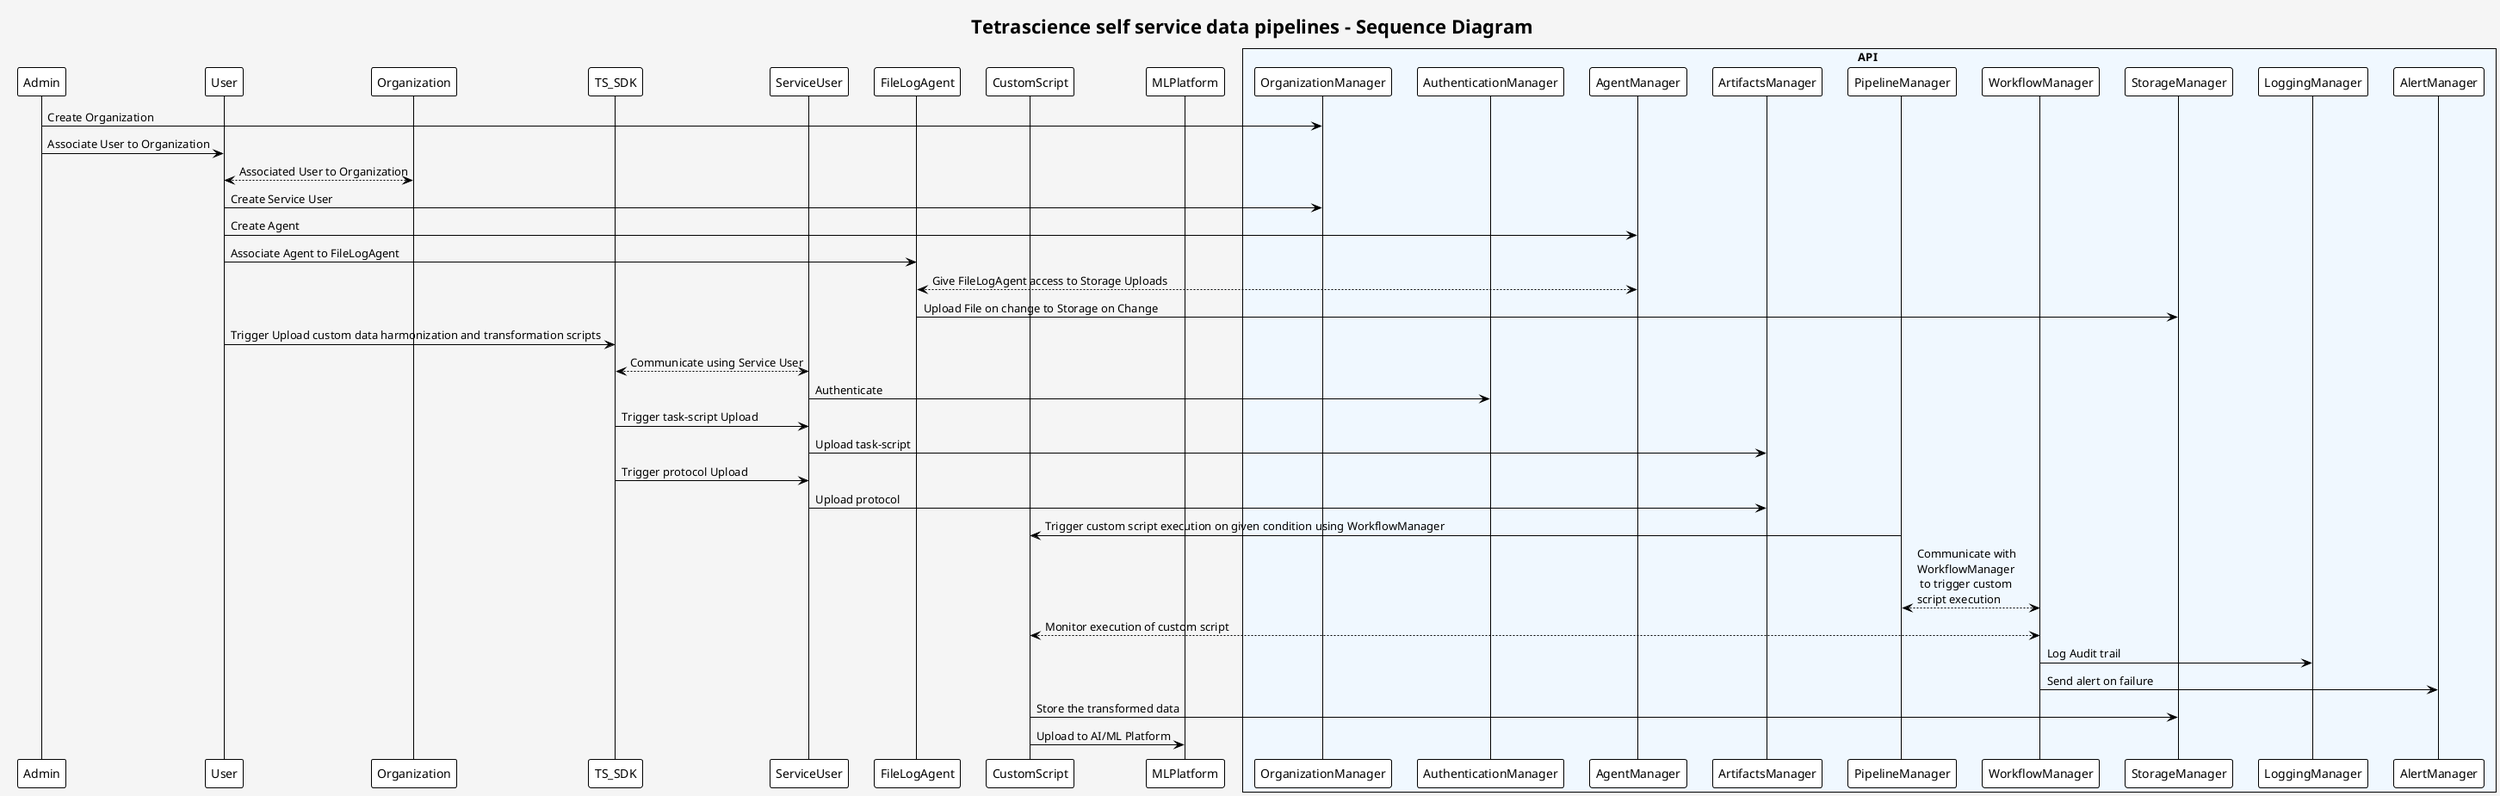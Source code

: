 @startuml Tetrascience Sequence Diagram
!theme plain
skinparam backgroundColor #F5F5F5

title Tetrascience self service data pipelines - Sequence Diagram

participant Admin
participant User
participant Organization
participant TS_SDK
participant ServiceUser
participant FileLogAgent
participant CustomScript
participant MLPlatform

box API #aliceblue
    participant OrganizationManager
    participant AuthenticationManager
    participant AgentManager
    participant ArtifactsManager
    participant PipelineManager
    participant WorkflowManager
    participant StorageManager
    participant LoggingManager
    participant AlertManager
end box

Admin -> OrganizationManager: Create Organization
Admin -> User: Associate User to Organization
User <--> Organization: Associated User to Organization
User -> OrganizationManager: Create Service User
User -> AgentManager: Create Agent
User -> FileLogAgent: Associate Agent to FileLogAgent
FileLogAgent <--> AgentManager: Give FileLogAgent access to Storage Uploads
FileLogAgent -> StorageManager: Upload File on change to Storage on Change
User -> TS_SDK: Trigger Upload custom data harmonization and transformation scripts
TS_SDK <--> ServiceUser: Communicate using Service User
ServiceUser -> AuthenticationManager: Authenticate

TS_SDK -> ServiceUser: Trigger task-script Upload
ServiceUser -> ArtifactsManager: Upload task-script
TS_SDK -> ServiceUser: Trigger protocol Upload
ServiceUser -> ArtifactsManager: Upload protocol

PipelineManager -> CustomScript: Trigger custom script execution on given condition using WorkflowManager
PipelineManager <--> WorkflowManager: Communicate with \nWorkflowManager\n to trigger custom \nscript execution
WorkflowManager <--> CustomScript: Monitor execution of custom script
WorkflowManager -> LoggingManager: Log Audit trail
WorkflowManager -> AlertManager: Send alert on failure
CustomScript -> StorageManager: Store the transformed data
CustomScript -> MLPlatform: Upload to AI/ML Platform

@enduml
